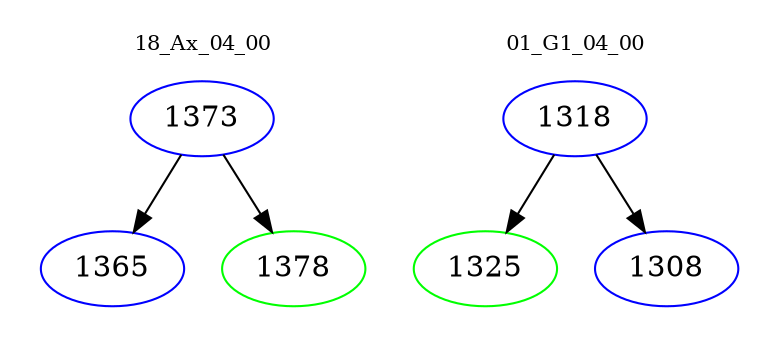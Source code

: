 digraph{
subgraph cluster_0 {
color = white
label = "18_Ax_04_00";
fontsize=10;
T0_1373 [label="1373", color="blue"]
T0_1373 -> T0_1365 [color="black"]
T0_1365 [label="1365", color="blue"]
T0_1373 -> T0_1378 [color="black"]
T0_1378 [label="1378", color="green"]
}
subgraph cluster_1 {
color = white
label = "01_G1_04_00";
fontsize=10;
T1_1318 [label="1318", color="blue"]
T1_1318 -> T1_1325 [color="black"]
T1_1325 [label="1325", color="green"]
T1_1318 -> T1_1308 [color="black"]
T1_1308 [label="1308", color="blue"]
}
}
